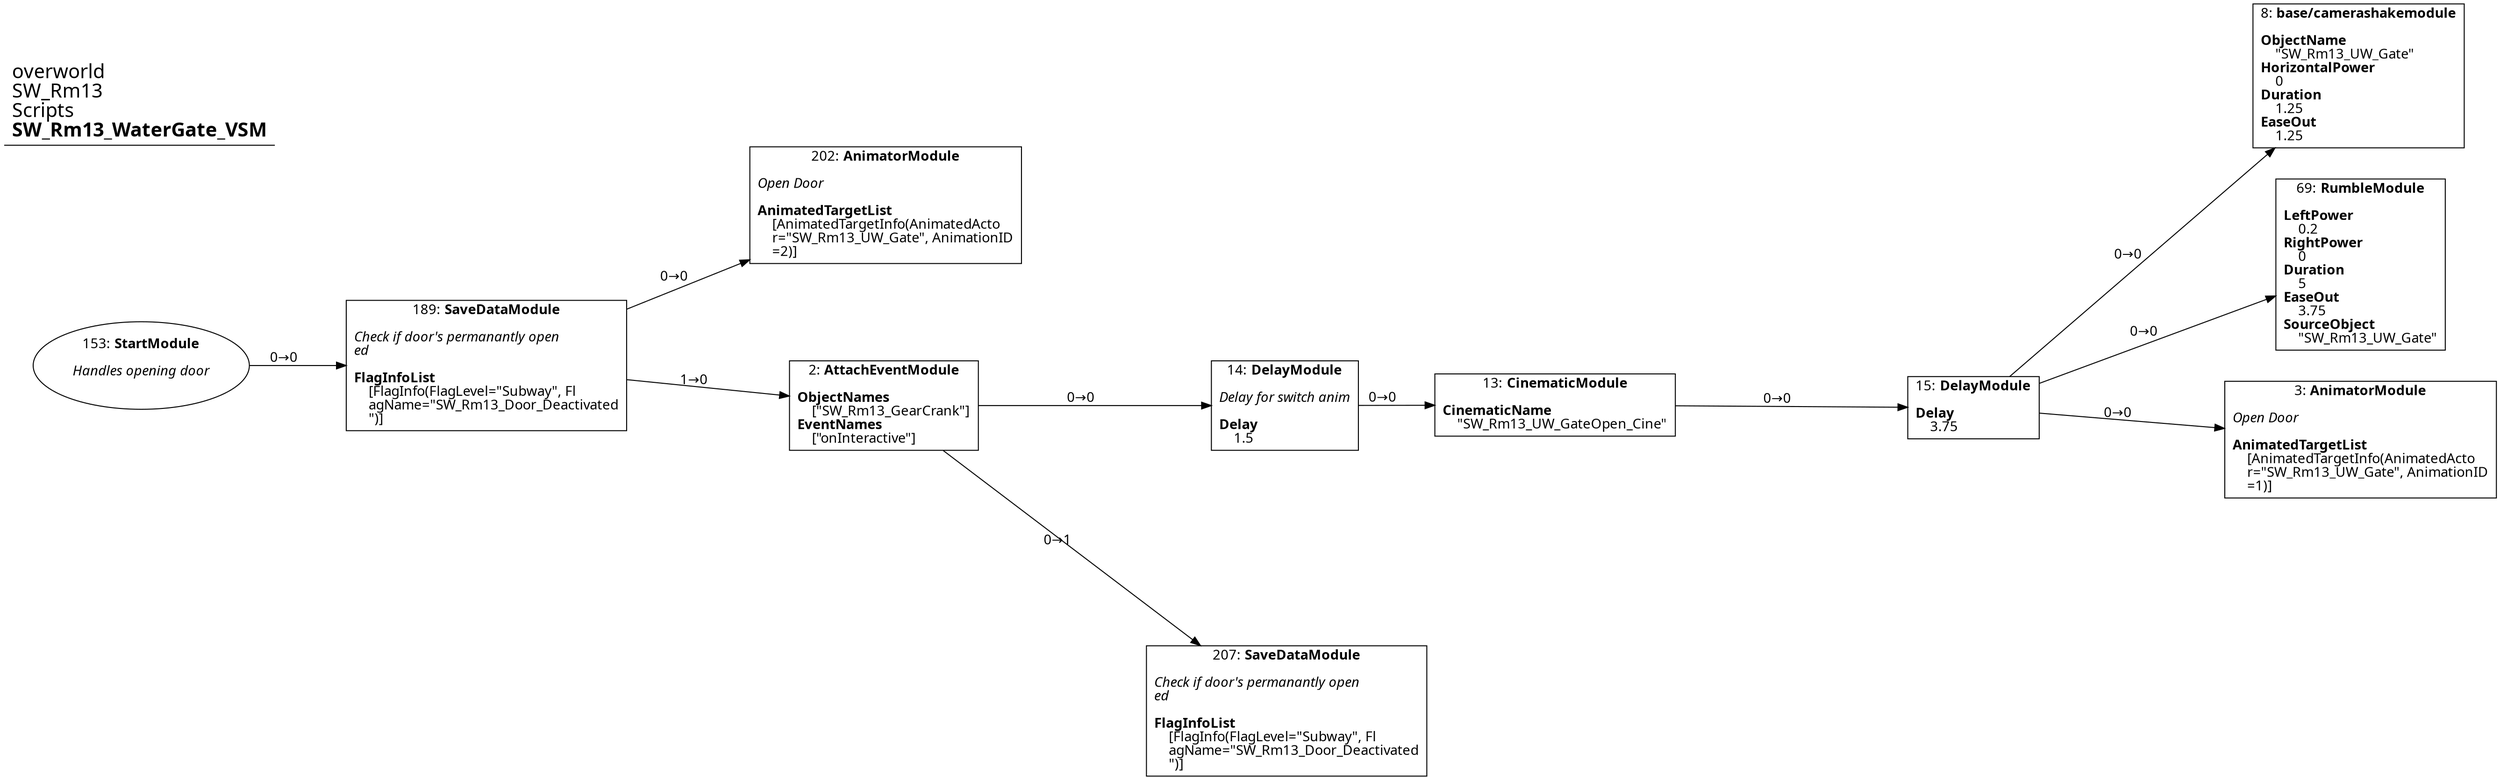 digraph {
    layout = fdp;
    overlap = prism;
    sep = "+16";
    splines = spline;

    node [ shape = box ];

    graph [ fontname = "Segoe UI" ];
    node [ fontname = "Segoe UI" ];
    edge [ fontname = "Segoe UI" ];

    2 [ label = <2: <b>AttachEventModule</b><br/><br/><b>ObjectNames</b><br align="left"/>    [&quot;SW_Rm13_GearCrank&quot;]<br align="left"/><b>EventNames</b><br align="left"/>    [&quot;onInteractive&quot;]<br align="left"/>> ];
    2 [ pos = "-0.19100001,0.287!" ];
    2 -> 14 [ label = "0→0" ];
    2 -> 207 [ label = "0→1" ];

    3 [ label = <3: <b>AnimatorModule</b><br/><br/><i>Open Door<br align="left"/></i><br align="left"/><b>AnimatedTargetList</b><br align="left"/>    [AnimatedTargetInfo(AnimatedActo<br align="left"/>    r=&quot;SW_Rm13_UW_Gate&quot;, AnimationID<br align="left"/>    =1)]<br align="left"/>> ];
    3 [ pos = "0.656,0.287!" ];

    8 [ label = <8: <b>base/camerashakemodule</b><br/><br/><b>ObjectName</b><br align="left"/>    &quot;SW_Rm13_UW_Gate&quot;<br align="left"/><b>HorizontalPower</b><br align="left"/>    0<br align="left"/><b>Duration</b><br align="left"/>    1.25<br align="left"/><b>EaseOut</b><br align="left"/>    1.25<br align="left"/>> ];
    8 [ pos = "0.65500003,0.46!" ];

    13 [ label = <13: <b>CinematicModule</b><br/><br/><b>CinematicName</b><br align="left"/>    &quot;SW_Rm13_UW_GateOpen_Cine&quot;<br align="left"/>> ];
    13 [ pos = "0.194,0.287!" ];
    13 -> 15 [ label = "0→0" ];

    14 [ label = <14: <b>DelayModule</b><br/><br/><i>Delay for switch anim<br align="left"/></i><br align="left"/><b>Delay</b><br align="left"/>    1.5<br align="left"/>> ];
    14 [ pos = "0.039,0.287!" ];
    14 -> 13 [ label = "0→0" ];

    15 [ label = <15: <b>DelayModule</b><br/><br/><b>Delay</b><br align="left"/>    3.75<br align="left"/>> ];
    15 [ pos = "0.43400002,0.287!" ];
    15 -> 3 [ label = "0→0" ];
    15 -> 8 [ label = "0→0" ];
    15 -> 69 [ label = "0→0" ];

    69 [ label = <69: <b>RumbleModule</b><br/><br/><b>LeftPower</b><br align="left"/>    0.2<br align="left"/><b>RightPower</b><br align="left"/>    0<br align="left"/><b>Duration</b><br align="left"/>    5<br align="left"/><b>EaseOut</b><br align="left"/>    3.75<br align="left"/><b>SourceObject</b><br align="left"/>    &quot;SW_Rm13_UW_Gate&quot;<br align="left"/>> ];
    69 [ pos = "0.656,0.365!" ];

    153 [ label = <153: <b>StartModule</b><br/><br/><i>Handles opening door<br align="left"/></i><br align="left"/>> ];
    153 [ shape = oval ]
    153 [ pos = "-0.61700004,0.31!" ];
    153 -> 189 [ label = "0→0" ];

    189 [ label = <189: <b>SaveDataModule</b><br/><br/><i>Check if door's permanantly open<br align="left"/>ed<br align="left"/></i><br align="left"/><b>FlagInfoList</b><br align="left"/>    [FlagInfo(FlagLevel=&quot;Subway&quot;, Fl<br align="left"/>    agName=&quot;SW_Rm13_Door_Deactivated<br align="left"/>    &quot;)]<br align="left"/>> ];
    189 [ pos = "-0.41900003,0.31!" ];
    189 -> 2 [ label = "1→0" ];
    189 -> 202 [ label = "0→0" ];

    202 [ label = <202: <b>AnimatorModule</b><br/><br/><i>Open Door<br align="left"/></i><br align="left"/><b>AnimatedTargetList</b><br align="left"/>    [AnimatedTargetInfo(AnimatedActo<br align="left"/>    r=&quot;SW_Rm13_UW_Gate&quot;, AnimationID<br align="left"/>    =2)]<br align="left"/>> ];
    202 [ pos = "-0.19000001,0.402!" ];

    207 [ label = <207: <b>SaveDataModule</b><br/><br/><i>Check if door's permanantly open<br align="left"/>ed<br align="left"/></i><br align="left"/><b>FlagInfoList</b><br align="left"/>    [FlagInfo(FlagLevel=&quot;Subway&quot;, Fl<br align="left"/>    agName=&quot;SW_Rm13_Door_Deactivated<br align="left"/>    &quot;)]<br align="left"/>> ];
    207 [ pos = "0.040000003,0.112!" ];

    title [ pos = "-0.61800003,0.46100003!" ];
    title [ shape = underline ];
    title [ label = <<font point-size="20">overworld<br align="left"/>SW_Rm13<br align="left"/>Scripts<br align="left"/><b>SW_Rm13_WaterGate_VSM</b><br align="left"/></font>> ];
}
